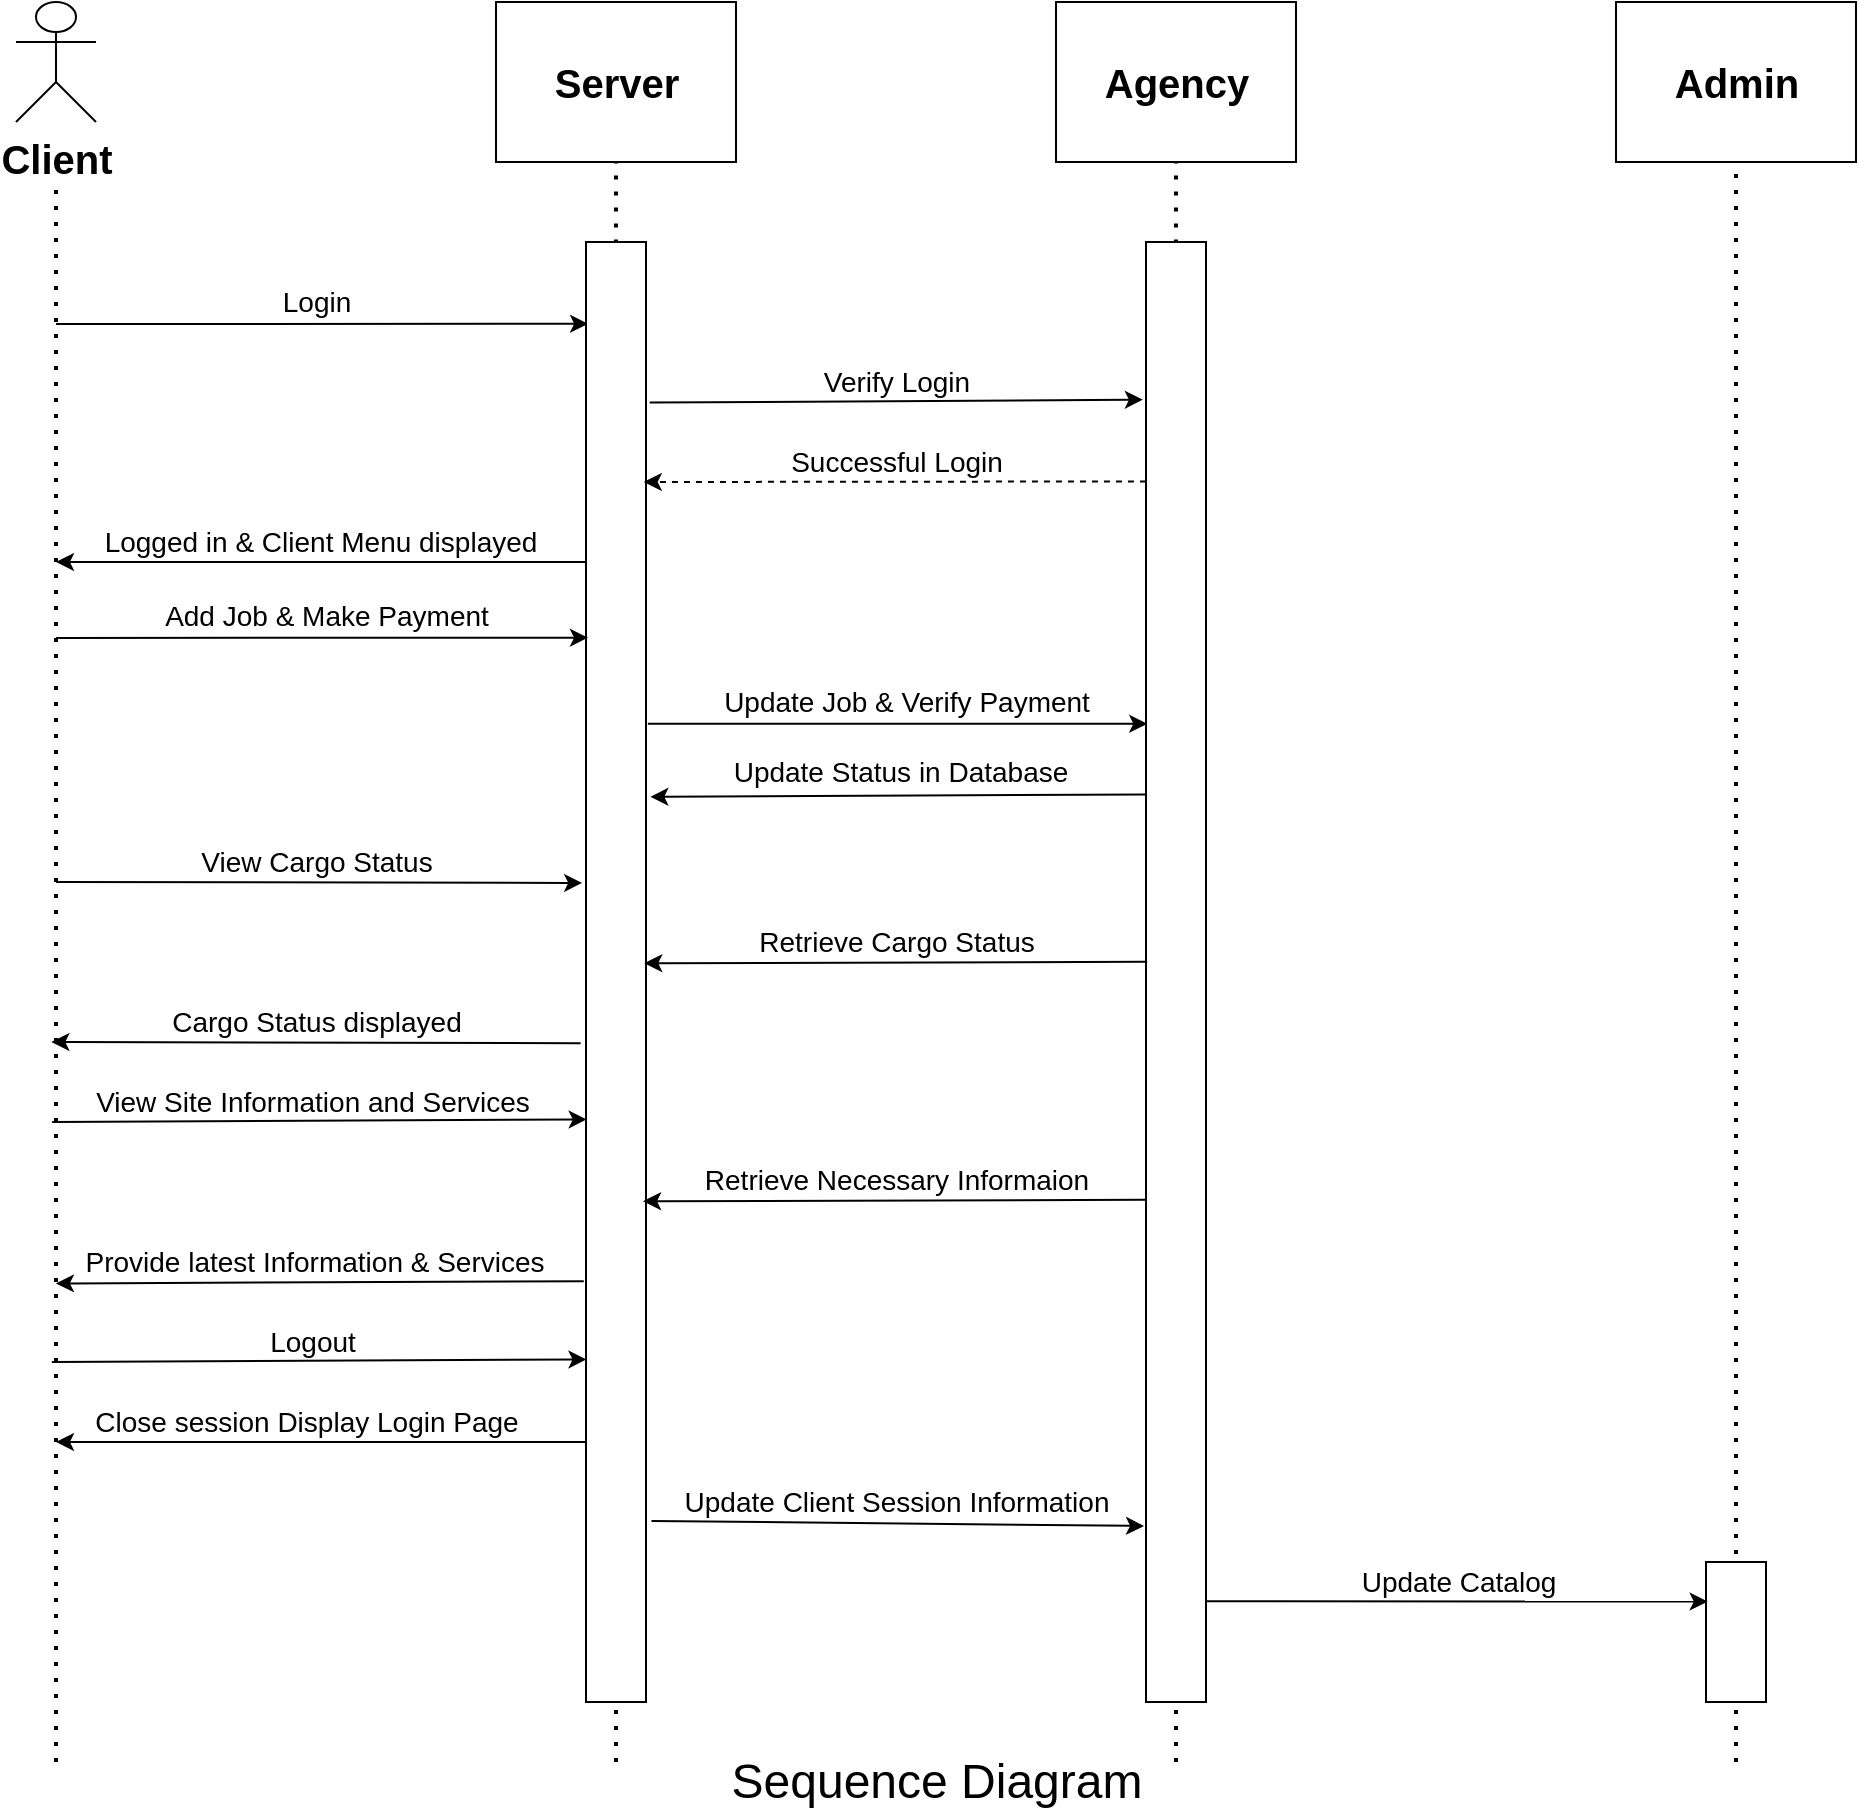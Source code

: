 <mxfile version="14.6.13" type="device"><diagram id="n1y0cV4lP34Lr5d-NtkR" name="Page-1"><mxGraphModel dx="886" dy="529" grid="1" gridSize="10" guides="1" tooltips="1" connect="1" arrows="1" fold="1" page="1" pageScale="1" pageWidth="1000" pageHeight="1000" math="0" shadow="0"><root><mxCell id="0"/><mxCell id="1" parent="0"/><mxCell id="lFPTiXL-5uNVcQ3NoR8E-3" value="&lt;font style=&quot;font-size: 20px&quot;&gt;Agency&lt;/font&gt;" style="html=1;fontStyle=1" parent="1" vertex="1"><mxGeometry x="560" y="60" width="120" height="80" as="geometry"/></mxCell><mxCell id="lFPTiXL-5uNVcQ3NoR8E-4" value="&lt;font style=&quot;font-size: 20px&quot;&gt;Admin&lt;/font&gt;" style="html=1;fontStyle=1" parent="1" vertex="1"><mxGeometry x="840" y="60" width="120" height="80" as="geometry"/></mxCell><mxCell id="lFPTiXL-5uNVcQ3NoR8E-5" value="&lt;font style=&quot;font-size: 20px&quot;&gt;Client&lt;/font&gt;" style="shape=umlActor;verticalLabelPosition=bottom;verticalAlign=top;html=1;fontStyle=1" parent="1" vertex="1"><mxGeometry x="40" y="60" width="40" height="60" as="geometry"/></mxCell><mxCell id="NNfbHnIGI8qhYG9Ire5T-1" value="" style="endArrow=none;dashed=1;html=1;dashPattern=1 3;strokeWidth=2;" parent="1" edge="1"><mxGeometry width="50" height="50" relative="1" as="geometry"><mxPoint x="60" y="940" as="sourcePoint"/><mxPoint x="60" y="150" as="targetPoint"/></mxGeometry></mxCell><mxCell id="NNfbHnIGI8qhYG9Ire5T-2" value="" style="endArrow=none;dashed=1;html=1;dashPattern=1 3;strokeWidth=2;entryX=0.5;entryY=1;entryDx=0;entryDy=0;startArrow=none;exitX=0.499;exitY=0.001;exitDx=0;exitDy=0;exitPerimeter=0;fontStyle=1" parent="1" source="NNfbHnIGI8qhYG9Ire5T-4" target="lFPTiXL-5uNVcQ3NoR8E-3" edge="1"><mxGeometry width="50" height="50" relative="1" as="geometry"><mxPoint x="710" y="210" as="sourcePoint"/><mxPoint x="619.17" y="150" as="targetPoint"/></mxGeometry></mxCell><mxCell id="NNfbHnIGI8qhYG9Ire5T-3" value="" style="endArrow=none;dashed=1;html=1;dashPattern=1 3;strokeWidth=2;entryX=0.5;entryY=1;entryDx=0;entryDy=0;" parent="1" target="lFPTiXL-5uNVcQ3NoR8E-4" edge="1"><mxGeometry width="50" height="50" relative="1" as="geometry"><mxPoint x="900" y="940" as="sourcePoint"/><mxPoint x="899.17" y="150" as="targetPoint"/></mxGeometry></mxCell><mxCell id="NNfbHnIGI8qhYG9Ire5T-4" value="" style="html=1;points=[];perimeter=orthogonalPerimeter;" parent="1" vertex="1"><mxGeometry x="605" y="180" width="30" height="730" as="geometry"/></mxCell><mxCell id="NNfbHnIGI8qhYG9Ire5T-5" value="" style="endArrow=none;dashed=1;html=1;dashPattern=1 3;strokeWidth=2;entryX=0.5;entryY=1;entryDx=0;entryDy=0;" parent="1" target="NNfbHnIGI8qhYG9Ire5T-4" edge="1"><mxGeometry width="50" height="50" relative="1" as="geometry"><mxPoint x="620" y="940" as="sourcePoint"/><mxPoint x="620" y="140" as="targetPoint"/></mxGeometry></mxCell><mxCell id="NNfbHnIGI8qhYG9Ire5T-7" value="" style="html=1;points=[];perimeter=orthogonalPerimeter;fontSize=14;fontStyle=0" parent="1" vertex="1"><mxGeometry x="885" y="840" width="30" height="70" as="geometry"/></mxCell><mxCell id="_atEWJIwOOhb1O8X-uvG-2" value="" style="endArrow=classic;html=1;entryX=0.035;entryY=0.056;entryDx=0;entryDy=0;entryPerimeter=0;fontSize=14;fontStyle=0" parent="1" target="_atEWJIwOOhb1O8X-uvG-28" edge="1"><mxGeometry width="50" height="50" relative="1" as="geometry"><mxPoint x="60" y="221" as="sourcePoint"/><mxPoint x="500" y="240" as="targetPoint"/></mxGeometry></mxCell><mxCell id="_atEWJIwOOhb1O8X-uvG-26" value="&lt;font style=&quot;font-size: 20px&quot;&gt;Server&lt;br&gt;&lt;/font&gt;" style="html=1;fontStyle=1" parent="1" vertex="1"><mxGeometry x="280" y="60" width="120" height="80" as="geometry"/></mxCell><mxCell id="_atEWJIwOOhb1O8X-uvG-27" value="" style="endArrow=none;dashed=1;html=1;dashPattern=1 3;strokeWidth=2;entryX=0.5;entryY=1;entryDx=0;entryDy=0;startArrow=none;exitX=0.499;exitY=0.001;exitDx=0;exitDy=0;exitPerimeter=0;fontStyle=1" parent="1" source="_atEWJIwOOhb1O8X-uvG-28" target="_atEWJIwOOhb1O8X-uvG-26" edge="1"><mxGeometry width="50" height="50" relative="1" as="geometry"><mxPoint x="570" y="210" as="sourcePoint"/><mxPoint x="479.17" y="150" as="targetPoint"/></mxGeometry></mxCell><mxCell id="_atEWJIwOOhb1O8X-uvG-28" value="" style="html=1;points=[];perimeter=orthogonalPerimeter;" parent="1" vertex="1"><mxGeometry x="325" y="180" width="30" height="730" as="geometry"/></mxCell><mxCell id="_atEWJIwOOhb1O8X-uvG-29" value="" style="endArrow=none;dashed=1;html=1;dashPattern=1 3;strokeWidth=2;entryX=0.5;entryY=1;entryDx=0;entryDy=0;" parent="1" target="_atEWJIwOOhb1O8X-uvG-28" edge="1"><mxGeometry width="50" height="50" relative="1" as="geometry"><mxPoint x="340" y="940" as="sourcePoint"/><mxPoint x="480" y="140" as="targetPoint"/></mxGeometry></mxCell><mxCell id="_atEWJIwOOhb1O8X-uvG-31" value="Login" style="text;html=1;align=center;verticalAlign=middle;resizable=0;points=[];autosize=1;strokeColor=none;fontSize=14;fontStyle=0" parent="1" vertex="1"><mxGeometry x="165" y="200" width="50" height="20" as="geometry"/></mxCell><mxCell id="_atEWJIwOOhb1O8X-uvG-32" value="Verify Login" style="text;html=1;align=center;verticalAlign=middle;resizable=0;points=[];autosize=1;strokeColor=none;fontSize=14;fontStyle=0" parent="1" vertex="1"><mxGeometry x="435" y="240" width="90" height="20" as="geometry"/></mxCell><mxCell id="_atEWJIwOOhb1O8X-uvG-33" value="" style="endArrow=classic;html=1;entryX=-0.052;entryY=0.108;entryDx=0;entryDy=0;entryPerimeter=0;exitX=1.062;exitY=0.11;exitDx=0;exitDy=0;exitPerimeter=0;fontSize=14;fontStyle=0" parent="1" source="_atEWJIwOOhb1O8X-uvG-28" target="NNfbHnIGI8qhYG9Ire5T-4" edge="1"><mxGeometry width="50" height="50" relative="1" as="geometry"><mxPoint x="355" y="240" as="sourcePoint"/><mxPoint x="600" y="240" as="targetPoint"/><Array as="points"/></mxGeometry></mxCell><mxCell id="_atEWJIwOOhb1O8X-uvG-35" value="Successful Login" style="text;html=1;align=center;verticalAlign=middle;resizable=0;points=[];autosize=1;strokeColor=none;fontSize=14;fontStyle=0" parent="1" vertex="1"><mxGeometry x="420" y="280" width="120" height="20" as="geometry"/></mxCell><mxCell id="_atEWJIwOOhb1O8X-uvG-36" value="" style="endArrow=classic;html=1;entryX=1.092;entryY=0.163;entryDx=0;entryDy=0;entryPerimeter=0;exitX=-0.001;exitY=0.164;exitDx=0;exitDy=0;exitPerimeter=0;dashed=1;fontSize=14;fontStyle=0" parent="1" source="NNfbHnIGI8qhYG9Ire5T-4" edge="1"><mxGeometry width="50" height="50" relative="1" as="geometry"><mxPoint x="607" y="297" as="sourcePoint"/><mxPoint x="353.88" y="300" as="targetPoint"/></mxGeometry></mxCell><mxCell id="_atEWJIwOOhb1O8X-uvG-41" value="Add Job &amp;amp; Make Payment" style="text;html=1;align=center;verticalAlign=middle;resizable=0;points=[];autosize=1;strokeColor=none;fontSize=14;fontStyle=0" parent="1" vertex="1"><mxGeometry x="105" y="357" width="180" height="20" as="geometry"/></mxCell><mxCell id="_atEWJIwOOhb1O8X-uvG-42" value="" style="endArrow=classic;html=1;entryX=0.033;entryY=0.271;entryDx=0;entryDy=0;entryPerimeter=0;fontSize=14;fontStyle=0" parent="1" target="_atEWJIwOOhb1O8X-uvG-28" edge="1"><mxGeometry width="50" height="50" relative="1" as="geometry"><mxPoint x="60" y="378" as="sourcePoint"/><mxPoint x="316.05" y="380.88" as="targetPoint"/></mxGeometry></mxCell><mxCell id="_atEWJIwOOhb1O8X-uvG-43" value="" style="endArrow=classic;html=1;exitX=1.031;exitY=0.33;exitDx=0;exitDy=0;exitPerimeter=0;entryX=0.021;entryY=0.33;entryDx=0;entryDy=0;entryPerimeter=0;fontSize=14;fontStyle=0" parent="1" source="_atEWJIwOOhb1O8X-uvG-28" target="NNfbHnIGI8qhYG9Ire5T-4" edge="1"><mxGeometry width="50" height="50" relative="1" as="geometry"><mxPoint x="587.93" y="462.75" as="sourcePoint"/><mxPoint x="530" y="490" as="targetPoint"/></mxGeometry></mxCell><mxCell id="_atEWJIwOOhb1O8X-uvG-44" value="Update Job &amp;amp; Verify Payment" style="text;html=1;align=center;verticalAlign=middle;resizable=0;points=[];autosize=1;strokeColor=none;fontSize=14;fontStyle=0" parent="1" vertex="1"><mxGeometry x="385" y="400" width="200" height="20" as="geometry"/></mxCell><mxCell id="_atEWJIwOOhb1O8X-uvG-45" value="Update Status in Database" style="text;html=1;align=center;verticalAlign=middle;resizable=0;points=[];autosize=1;strokeColor=none;fontSize=14;fontStyle=0" parent="1" vertex="1"><mxGeometry x="392.0" y="435" width="180" height="20" as="geometry"/></mxCell><mxCell id="_atEWJIwOOhb1O8X-uvG-46" value="" style="endArrow=classic;html=1;exitX=0.021;exitY=0.214;exitDx=0;exitDy=0;exitPerimeter=0;entryX=1.072;entryY=0.38;entryDx=0;entryDy=0;entryPerimeter=0;fontSize=14;fontStyle=0" parent="1" target="_atEWJIwOOhb1O8X-uvG-28" edge="1"><mxGeometry width="50" height="50" relative="1" as="geometry"><mxPoint x="605.0" y="456.22" as="sourcePoint"/><mxPoint x="380" y="490" as="targetPoint"/><Array as="points"/></mxGeometry></mxCell><mxCell id="_atEWJIwOOhb1O8X-uvG-47" value="" style="endArrow=classic;html=1;entryX=-0.064;entryY=0.439;entryDx=0;entryDy=0;entryPerimeter=0;fontSize=14;fontStyle=0" parent="1" target="_atEWJIwOOhb1O8X-uvG-28" edge="1"><mxGeometry width="50" height="50" relative="1" as="geometry"><mxPoint x="60" y="500" as="sourcePoint"/><mxPoint x="325" y="510.83" as="targetPoint"/></mxGeometry></mxCell><mxCell id="_atEWJIwOOhb1O8X-uvG-48" value="View Cargo Status" style="text;html=1;align=center;verticalAlign=middle;resizable=0;points=[];autosize=1;strokeColor=none;fontSize=14;fontStyle=0" parent="1" vertex="1"><mxGeometry x="125" y="480" width="130" height="20" as="geometry"/></mxCell><mxCell id="_atEWJIwOOhb1O8X-uvG-55" value="Cargo Status&amp;nbsp;displayed" style="text;html=1;align=center;verticalAlign=middle;resizable=0;points=[];autosize=1;strokeColor=none;fontSize=14;fontStyle=0" parent="1" vertex="1"><mxGeometry x="109.6" y="560" width="160" height="20" as="geometry"/></mxCell><mxCell id="_atEWJIwOOhb1O8X-uvG-56" value="" style="endArrow=classic;html=1;exitX=-0.012;exitY=0.494;exitDx=0;exitDy=0;exitPerimeter=0;fontSize=14;fontStyle=0" parent="1" edge="1"><mxGeometry width="50" height="50" relative="1" as="geometry"><mxPoint x="322.32" y="580.62" as="sourcePoint"/><mxPoint x="57.68" y="580" as="targetPoint"/></mxGeometry></mxCell><mxCell id="_atEWJIwOOhb1O8X-uvG-59" value="" style="endArrow=classic;html=1;fontSize=14;fontStyle=0" parent="1" source="_atEWJIwOOhb1O8X-uvG-28" edge="1"><mxGeometry width="50" height="50" relative="1" as="geometry"><mxPoint x="313.92" y="341.22" as="sourcePoint"/><mxPoint x="60" y="340" as="targetPoint"/><Array as="points"/></mxGeometry></mxCell><mxCell id="_atEWJIwOOhb1O8X-uvG-60" value="Logged in &amp;amp; Client Menu displayed" style="text;html=1;align=center;verticalAlign=middle;resizable=0;points=[];autosize=1;strokeColor=none;fontSize=14;fontStyle=0" parent="1" vertex="1"><mxGeometry x="76.92" y="320" width="230" height="20" as="geometry"/></mxCell><mxCell id="_atEWJIwOOhb1O8X-uvG-63" value="Retrieve Cargo Status" style="text;html=1;align=center;verticalAlign=middle;resizable=0;points=[];autosize=1;strokeColor=none;fontSize=14;fontStyle=0" parent="1" vertex="1"><mxGeometry x="405.46" y="520" width="150" height="20" as="geometry"/></mxCell><mxCell id="_atEWJIwOOhb1O8X-uvG-64" value="" style="endArrow=classic;html=1;exitX=0.02;exitY=0.493;exitDx=0;exitDy=0;exitPerimeter=0;entryX=0.971;entryY=0.494;entryDx=0;entryDy=0;entryPerimeter=0;fontSize=14;fontStyle=0" parent="1" source="NNfbHnIGI8qhYG9Ire5T-4" target="_atEWJIwOOhb1O8X-uvG-28" edge="1"><mxGeometry width="50" height="50" relative="1" as="geometry"><mxPoint x="380" y="541" as="sourcePoint"/><mxPoint x="470" y="640" as="targetPoint"/></mxGeometry></mxCell><mxCell id="_atEWJIwOOhb1O8X-uvG-66" value="View Site Information and Services" style="text;html=1;align=center;verticalAlign=middle;resizable=0;points=[];autosize=1;strokeColor=none;fontSize=14;fontStyle=0" parent="1" vertex="1"><mxGeometry x="73.06" y="600" width="230" height="20" as="geometry"/></mxCell><mxCell id="_atEWJIwOOhb1O8X-uvG-67" value="" style="endArrow=classic;html=1;entryX=0.012;entryY=0.601;entryDx=0;entryDy=0;entryPerimeter=0;fontSize=14;fontStyle=0" parent="1" target="_atEWJIwOOhb1O8X-uvG-28" edge="1"><mxGeometry width="50" height="50" relative="1" as="geometry"><mxPoint x="58.06" y="620" as="sourcePoint"/><mxPoint x="310" y="640" as="targetPoint"/></mxGeometry></mxCell><mxCell id="_atEWJIwOOhb1O8X-uvG-70" value="Provide latest Information &amp;amp; Services" style="text;html=1;align=center;verticalAlign=middle;resizable=0;points=[];autosize=1;strokeColor=none;fontSize=14;fontStyle=0" parent="1" vertex="1"><mxGeometry x="63.62" y="680" width="250" height="20" as="geometry"/></mxCell><mxCell id="_atEWJIwOOhb1O8X-uvG-71" value="" style="endArrow=classic;html=1;exitX=-0.036;exitY=0.656;exitDx=0;exitDy=0;exitPerimeter=0;fontSize=14;fontStyle=0" parent="1" edge="1"><mxGeometry width="50" height="50" relative="1" as="geometry"><mxPoint x="323.88" y="699.6" as="sourcePoint"/><mxPoint x="59.96" y="700.72" as="targetPoint"/></mxGeometry></mxCell><mxCell id="_atEWJIwOOhb1O8X-uvG-72" value="Retrieve Necessary Informaion" style="text;html=1;align=center;verticalAlign=middle;resizable=0;points=[];autosize=1;strokeColor=none;fontSize=14;fontStyle=0" parent="1" vertex="1"><mxGeometry x="374.86" y="639" width="210" height="20" as="geometry"/></mxCell><mxCell id="_atEWJIwOOhb1O8X-uvG-73" value="" style="endArrow=classic;html=1;exitX=0.02;exitY=0.493;exitDx=0;exitDy=0;exitPerimeter=0;entryX=0.971;entryY=0.494;entryDx=0;entryDy=0;entryPerimeter=0;fontSize=14;fontStyle=0" parent="1" edge="1"><mxGeometry width="50" height="50" relative="1" as="geometry"><mxPoint x="605.0" y="658.89" as="sourcePoint"/><mxPoint x="353.53" y="659.62" as="targetPoint"/></mxGeometry></mxCell><mxCell id="_atEWJIwOOhb1O8X-uvG-74" value="" style="endArrow=classic;html=1;entryX=0.012;entryY=0.601;entryDx=0;entryDy=0;entryPerimeter=0;fontSize=14;fontStyle=0" parent="1" edge="1"><mxGeometry width="50" height="50" relative="1" as="geometry"><mxPoint x="57.95" y="740" as="sourcePoint"/><mxPoint x="325.25" y="738.73" as="targetPoint"/></mxGeometry></mxCell><mxCell id="_atEWJIwOOhb1O8X-uvG-75" value="Logout" style="text;html=1;align=center;verticalAlign=middle;resizable=0;points=[];autosize=1;strokeColor=none;fontSize=14;fontStyle=0" parent="1" vertex="1"><mxGeometry x="157.95" y="720" width="60" height="20" as="geometry"/></mxCell><mxCell id="_atEWJIwOOhb1O8X-uvG-76" value="" style="endArrow=classic;html=1;exitX=0.006;exitY=0.822;exitDx=0;exitDy=0;exitPerimeter=0;fontSize=14;fontStyle=0" parent="1" source="_atEWJIwOOhb1O8X-uvG-28" edge="1"><mxGeometry width="50" height="50" relative="1" as="geometry"><mxPoint x="320" y="780" as="sourcePoint"/><mxPoint x="60" y="780" as="targetPoint"/></mxGeometry></mxCell><mxCell id="_atEWJIwOOhb1O8X-uvG-77" value="Close session Display Login Page" style="text;html=1;align=center;verticalAlign=middle;resizable=0;points=[];autosize=1;strokeColor=none;fontSize=14;fontStyle=0" parent="1" vertex="1"><mxGeometry x="70.0" y="760" width="230" height="20" as="geometry"/></mxCell><mxCell id="_atEWJIwOOhb1O8X-uvG-78" value="" style="endArrow=classic;html=1;exitX=1.092;exitY=0.876;exitDx=0;exitDy=0;exitPerimeter=0;fontSize=14;fontStyle=0" parent="1" source="_atEWJIwOOhb1O8X-uvG-28" edge="1"><mxGeometry width="50" height="50" relative="1" as="geometry"><mxPoint x="420" y="820" as="sourcePoint"/><mxPoint x="604" y="822" as="targetPoint"/></mxGeometry></mxCell><mxCell id="_atEWJIwOOhb1O8X-uvG-79" value="Update Client Session Information" style="text;html=1;align=center;verticalAlign=middle;resizable=0;points=[];autosize=1;strokeColor=none;fontSize=14;fontStyle=0" parent="1" vertex="1"><mxGeometry x="364.86" y="800" width="230" height="20" as="geometry"/></mxCell><mxCell id="_atEWJIwOOhb1O8X-uvG-80" value="Update Catalog" style="text;html=1;align=center;verticalAlign=middle;resizable=0;points=[];autosize=1;strokeColor=none;fontSize=14;fontStyle=0" parent="1" vertex="1"><mxGeometry x="705.86" y="840" width="110" height="20" as="geometry"/></mxCell><mxCell id="_atEWJIwOOhb1O8X-uvG-81" value="" style="endArrow=classic;html=1;exitX=1.001;exitY=0.931;exitDx=0;exitDy=0;exitPerimeter=0;entryX=0.028;entryY=0.283;entryDx=0;entryDy=0;entryPerimeter=0;fontSize=14;fontStyle=0" parent="1" source="NNfbHnIGI8qhYG9Ire5T-4" target="NNfbHnIGI8qhYG9Ire5T-7" edge="1"><mxGeometry width="50" height="50" relative="1" as="geometry"><mxPoint x="638.76" y="859.48" as="sourcePoint"/><mxPoint x="885" y="862" as="targetPoint"/></mxGeometry></mxCell><mxCell id="Se0nUlL9k2k5xDFbINO7-1" value="&lt;font style=&quot;font-size: 24px&quot;&gt;Sequence Diagram&lt;/font&gt;" style="text;html=1;align=center;verticalAlign=middle;resizable=0;points=[];autosize=1;strokeColor=none;" parent="1" vertex="1"><mxGeometry x="390" y="940" width="220" height="20" as="geometry"/></mxCell></root></mxGraphModel></diagram></mxfile>